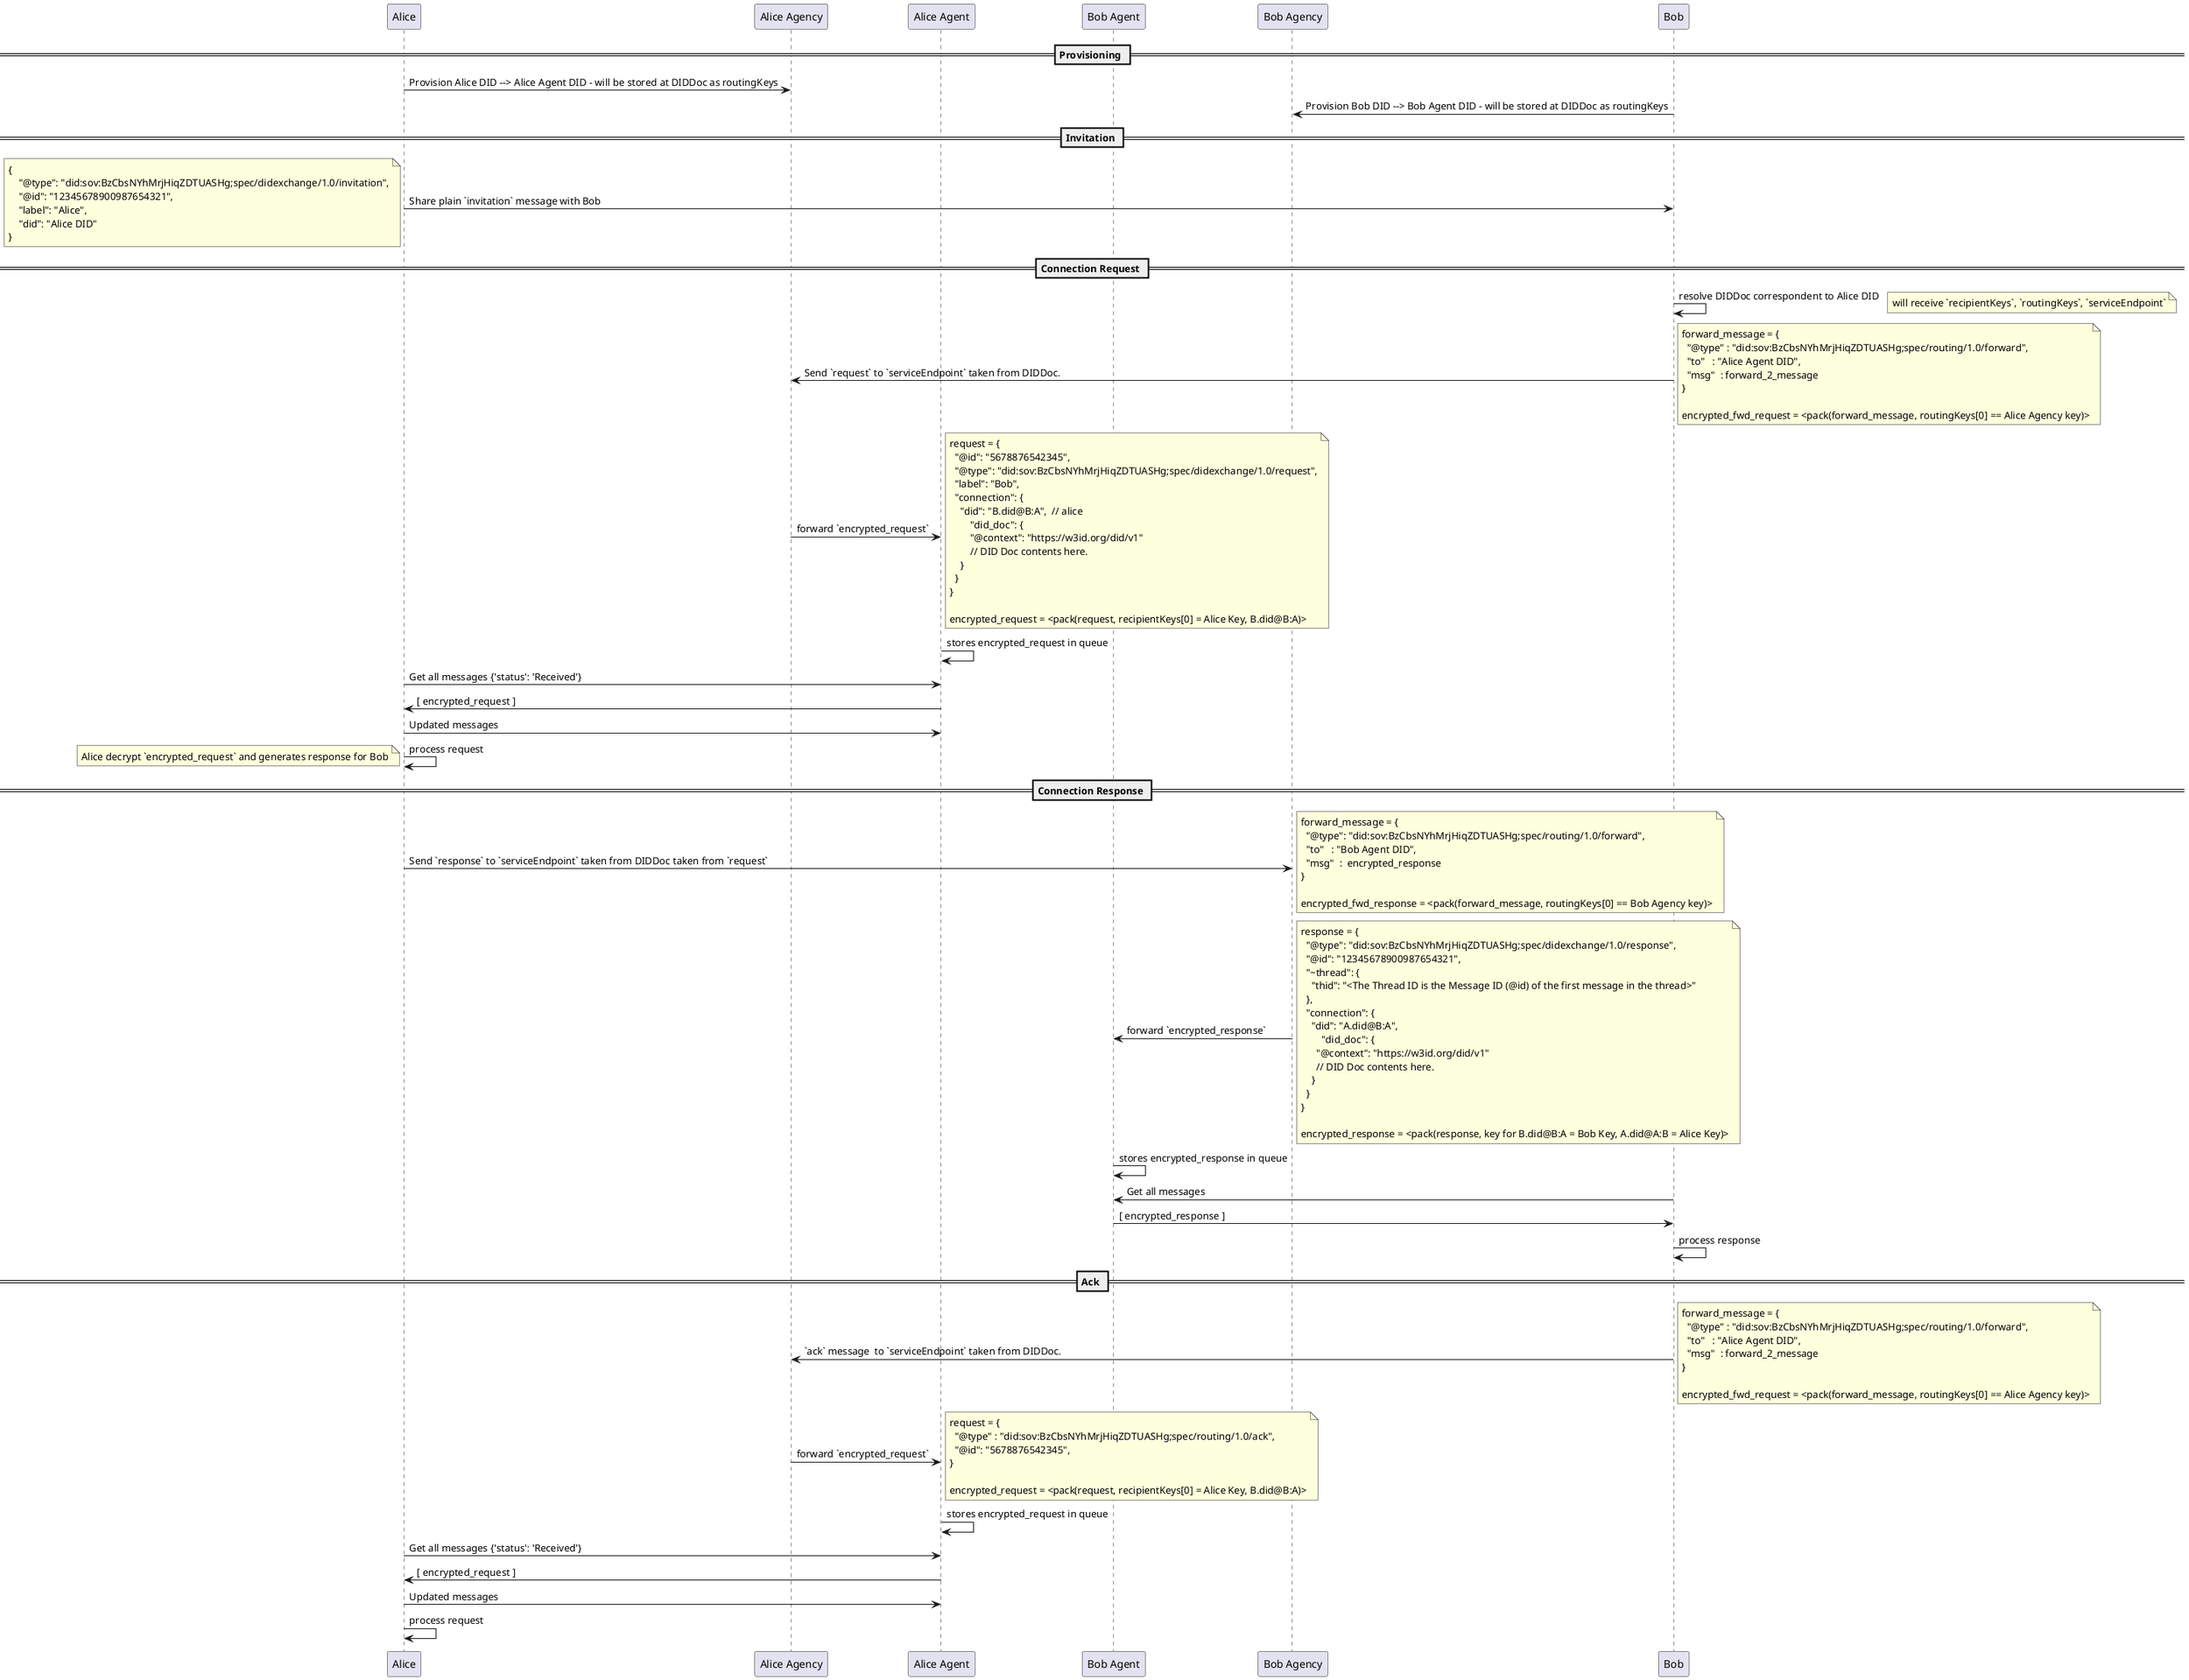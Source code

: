 @startuml

participant "Alice" as Alice
participant "Alice Agency" as AliceAgency
participant "Alice Agent" as AliceAgent
participant "Bob Agent" as BobAgent
participant "Bob Agency" as BobAgency
participant "Bob" as Bob

== Provisioning ==

Alice -> AliceAgency: Provision Alice DID --> Alice Agent DID - will be stored at DIDDoc as routingKeys
Bob -> BobAgency: Provision Bob DID --> Bob Agent DID - will be stored at DIDDoc as routingKeys

== Invitation ==

Alice -> Bob: Share plain `invitation` message with Bob
note left
{
    "@type": "did:sov:BzCbsNYhMrjHiqZDTUASHg;spec/didexchange/1.0/invitation",
    "@id": "12345678900987654321",
    "label": "Alice",
    "did": "Alice DID"
}
end note

== Connection Request ==

Bob -> Bob: resolve DIDDoc correspondent to Alice DID
note right
will receive `recipientKeys`, `routingKeys`, `serviceEndpoint`
end note

Bob -> AliceAgency: Send `request` to `serviceEndpoint` taken from DIDDoc.
note right
forward_message = {
  "@type" : "did:sov:BzCbsNYhMrjHiqZDTUASHg;spec/routing/1.0/forward",
  "to"   : "Alice Agent DID",
  "msg"  : forward_2_message
}

encrypted_fwd_request = <pack(forward_message, routingKeys[0] == Alice Agency key)>
end note

AliceAgency -> AliceAgent: forward `encrypted_request`

note right
request = {
  "@id": "5678876542345",
  "@type": "did:sov:BzCbsNYhMrjHiqZDTUASHg;spec/didexchange/1.0/request",
  "label": "Bob",
  "connection": {
    "did": "B.did@B:A",  // alice
  	"did_doc": {
        "@context": "https://w3id.org/did/v1"
      	// DID Doc contents here.
    }
  }
}

encrypted_request = <pack(request, recipientKeys[0] = Alice Key, B.did@B:A)>
end note

AliceAgent -> AliceAgent: stores encrypted_request in queue
AliceAgent <- Alice: Get all messages {'status': 'Received'}
AliceAgent -> Alice: [ encrypted_request ]
Alice -> AliceAgent: Updated messages
Alice -> Alice: process request

note left
Alice decrypt `encrypted_request` and generates response for Bob
end note

== Connection Response ==

Alice -> BobAgency: Send `response` to `serviceEndpoint` taken from DIDDoc taken from `request`

note right
forward_message = {
  "@type": "did:sov:BzCbsNYhMrjHiqZDTUASHg;spec/routing/1.0/forward",
  "to"   : "Bob Agent DID",
  "msg"  :  encrypted_response
}

encrypted_fwd_response = <pack(forward_message, routingKeys[0] == Bob Agency key)>
end note

BobAgency -> BobAgent: forward `encrypted_response`

note right
response = {
  "@type": "did:sov:BzCbsNYhMrjHiqZDTUASHg;spec/didexchange/1.0/response",
  "@id": "12345678900987654321",
  "~thread": {
    "thid": "<The Thread ID is the Message ID (@id) of the first message in the thread>"
  },
  "connection": {
    "did": "A.did@B:A",
  	"did_doc": {
      "@context": "https://w3id.org/did/v1"
      // DID Doc contents here.
    }
  }
}

encrypted_response = <pack(response, key for B.did@B:A = Bob Key, A.did@A:B = Alice Key)>
end note

BobAgent -> BobAgent: stores encrypted_response in queue
BobAgent <- Bob: Get all messages
BobAgent -> Bob: [ encrypted_response ]
Bob -> Bob: process response

== Ack ==

Bob -> AliceAgency: `ack` message  to `serviceEndpoint` taken from DIDDoc.
note right
forward_message = {
  "@type" : "did:sov:BzCbsNYhMrjHiqZDTUASHg;spec/routing/1.0/forward",
  "to"   : "Alice Agent DID",
  "msg"  : forward_2_message
}

encrypted_fwd_request = <pack(forward_message, routingKeys[0] == Alice Agency key)>
end note

AliceAgency -> AliceAgent: forward `encrypted_request`

note right
request = {
  "@type" : "did:sov:BzCbsNYhMrjHiqZDTUASHg;spec/routing/1.0/ack",
  "@id": "5678876542345",
}

encrypted_request = <pack(request, recipientKeys[0] = Alice Key, B.did@B:A)>
end note

AliceAgent -> AliceAgent: stores encrypted_request in queue
AliceAgent <- Alice: Get all messages {'status': 'Received'}
AliceAgent -> Alice: [ encrypted_request ]
Alice -> AliceAgent: Updated messages
Alice -> Alice: process request

@enduml
